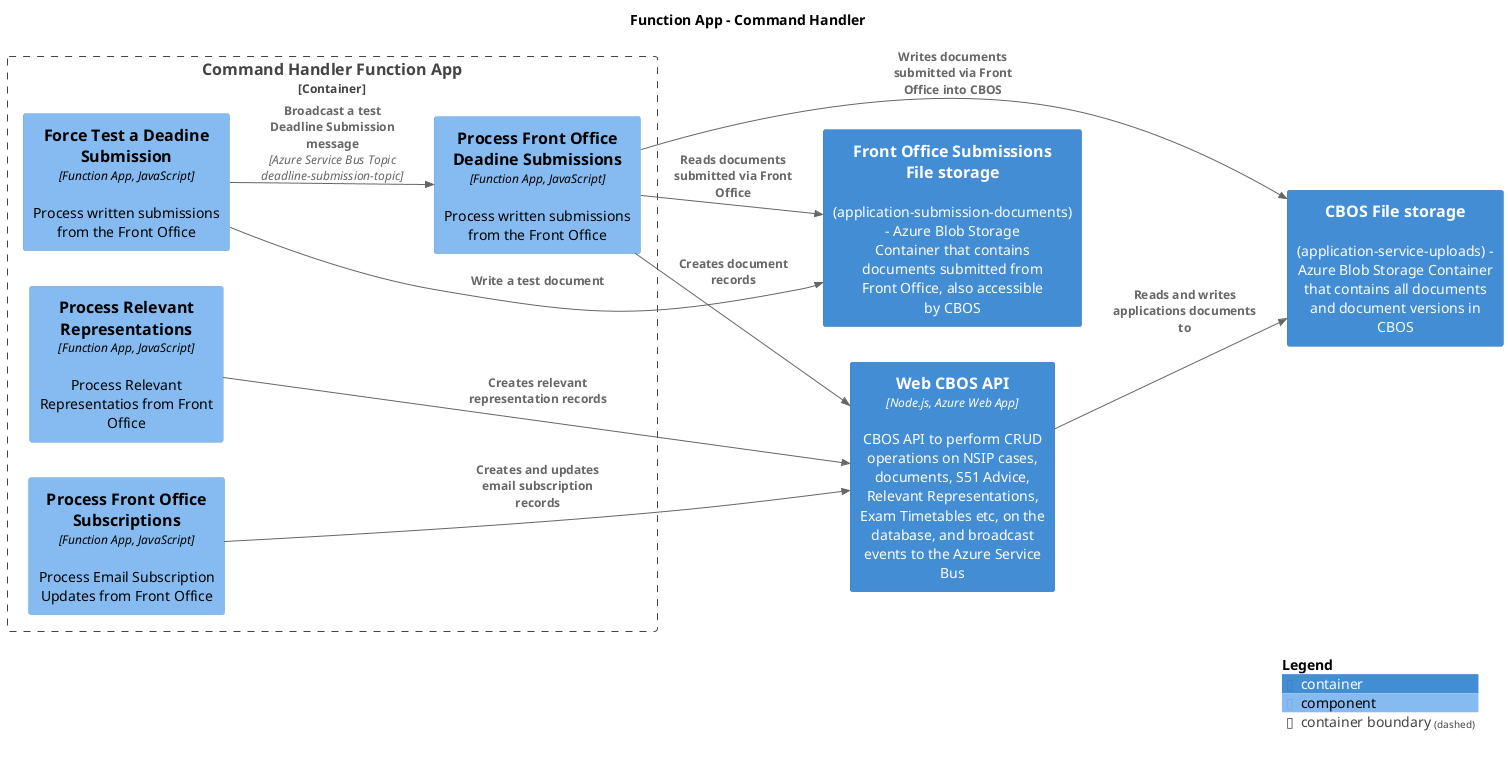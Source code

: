 @startuml
set separator none
title Function App - Command Handler

left to right direction

!include <C4/C4>
!include <C4/C4_Context>
!include <C4/C4_Container>
!include <C4/C4_Component>

Container(CBOSCaseworkBackOfficeSystem.CBOSFilestorage, "CBOS File storage", $techn="", $descr="(application-service-uploads) - Azure Blob Storage Container that contains all documents and document versions in CBOS", $tags="", $link="")
Container(CBOSCaseworkBackOfficeSystem.FrontOfficeSubmissionsFilestorage, "Front Office Submissions File storage", $techn="", $descr="(application-submission-documents) - Azure Blob Storage Container that contains documents submitted from Front Office, also accessible by CBOS", $tags="", $link="")
Container(CBOSCaseworkBackOfficeSystem.WebCBOSAPI, "Web CBOS API", $techn="Node.js, Azure Web App", $descr="CBOS API to perform CRUD operations on NSIP cases, documents, S51 Advice, Relevant Representations, Exam Timetables etc, on the database, and broadcast events to the Azure Service Bus", $tags="", $link="")

Container_Boundary("CBOSCaseworkBackOfficeSystem.CommandHandlerFunctionApp_boundary", "Command Handler Function App", $tags="") {
  Component(CBOSCaseworkBackOfficeSystem.CommandHandlerFunctionApp.ProcessFrontOfficeDeadineSubmissions, "Process Front Office Deadine Submissions", $techn="Function App, JavaScript", $descr="Process written submissions from the Front Office", $tags="", $link="")
  Component(CBOSCaseworkBackOfficeSystem.CommandHandlerFunctionApp.ForceTestaDeadineSubmission, "Force Test a Deadine Submission", $techn="Function App, JavaScript", $descr="Process written submissions from the Front Office", $tags="", $link="")
  Component(CBOSCaseworkBackOfficeSystem.CommandHandlerFunctionApp.ProcessFrontOfficeSubscriptions, "Process Front Office Subscriptions", $techn="Function App, JavaScript", $descr="Process Email Subscription Updates from Front Office", $tags="", $link="")
  Component(CBOSCaseworkBackOfficeSystem.CommandHandlerFunctionApp.ProcessRelevantRepresentations, "Process Relevant Representations", $techn="Function App, JavaScript", $descr="Process Relevant Representatios from Front Office", $tags="", $link="")
}

Rel(CBOSCaseworkBackOfficeSystem.WebCBOSAPI, CBOSCaseworkBackOfficeSystem.CBOSFilestorage, "Reads and writes applications documents to", $techn="", $tags="", $link="")
Rel(CBOSCaseworkBackOfficeSystem.CommandHandlerFunctionApp.ProcessFrontOfficeDeadineSubmissions, CBOSCaseworkBackOfficeSystem.WebCBOSAPI, "Creates document records", $techn="", $tags="", $link="")
Rel(CBOSCaseworkBackOfficeSystem.CommandHandlerFunctionApp.ProcessFrontOfficeDeadineSubmissions, CBOSCaseworkBackOfficeSystem.FrontOfficeSubmissionsFilestorage, "Reads documents submitted via Front Office", $techn="", $tags="", $link="")
Rel(CBOSCaseworkBackOfficeSystem.CommandHandlerFunctionApp.ProcessFrontOfficeDeadineSubmissions, CBOSCaseworkBackOfficeSystem.CBOSFilestorage, "Writes documents submitted via Front Office into CBOS", $techn="", $tags="", $link="")
Rel(CBOSCaseworkBackOfficeSystem.CommandHandlerFunctionApp.ProcessFrontOfficeSubscriptions, CBOSCaseworkBackOfficeSystem.WebCBOSAPI, "Creates and updates email subscription records", $techn="", $tags="", $link="")
Rel(CBOSCaseworkBackOfficeSystem.CommandHandlerFunctionApp.ProcessRelevantRepresentations, CBOSCaseworkBackOfficeSystem.WebCBOSAPI, "Creates relevant representation records", $techn="", $tags="", $link="")
Rel(CBOSCaseworkBackOfficeSystem.CommandHandlerFunctionApp.ForceTestaDeadineSubmission, CBOSCaseworkBackOfficeSystem.FrontOfficeSubmissionsFilestorage, "Write a test document", $techn="", $tags="", $link="")
Rel(CBOSCaseworkBackOfficeSystem.CommandHandlerFunctionApp.ForceTestaDeadineSubmission, CBOSCaseworkBackOfficeSystem.CommandHandlerFunctionApp.ProcessFrontOfficeDeadineSubmissions, "Broadcast a test Deadline Submission message", $techn="Azure Service Bus Topic deadline-submission-topic", $tags="", $link="")

SHOW_LEGEND(true)
@enduml